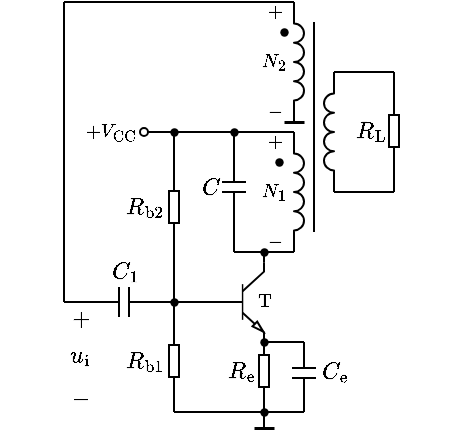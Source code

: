 <mxfile version="20.7.4" type="device"><diagram id="LxgpGTEpM2uw6Em7y6WH" name="第 1 页"><mxGraphModel dx="383" dy="323" grid="1" gridSize="5" guides="1" tooltips="1" connect="1" arrows="1" fold="1" page="1" pageScale="1" pageWidth="827" pageHeight="1169" math="1" shadow="0"><root><mxCell id="0"/><mxCell id="1" parent="0"/><mxCell id="xhZ3Qp5s_fJm1hB33Sz4-14" value="" style="endArrow=none;html=1;rounded=0;fontSize=10;startSize=4;endSize=4;exitX=0;exitY=0.5;exitDx=0;exitDy=0;exitPerimeter=0;entryX=0;entryY=0.5;entryDx=0;entryDy=0;entryPerimeter=0;" parent="1" target="xhZ3Qp5s_fJm1hB33Sz4-35" edge="1"><mxGeometry width="50" height="50" relative="1" as="geometry"><mxPoint x="162" y="160" as="sourcePoint"/><mxPoint x="192" y="160" as="targetPoint"/></mxGeometry></mxCell><mxCell id="xhZ3Qp5s_fJm1hB33Sz4-19" value="$$R_{\mathrm{L}}$$" style="text;html=1;resizable=1;autosize=1;align=center;verticalAlign=middle;points=[];fillColor=none;strokeColor=none;rounded=0;fontSize=10;movable=1;rotatable=1;deletable=1;editable=1;connectable=0;allowArrows=0;" parent="1" vertex="1"><mxGeometry x="275" y="65" width="15" height="20" as="geometry"/></mxCell><mxCell id="xhZ3Qp5s_fJm1hB33Sz4-20" value="" style="endArrow=none;html=1;rounded=0;fontSize=10;startSize=4;endSize=4;entryX=1;entryY=0.5;entryDx=0;entryDy=0;entryPerimeter=0;" parent="1" target="xhZ3Qp5s_fJm1hB33Sz4-21" edge="1"><mxGeometry width="50" height="50" relative="1" as="geometry"><mxPoint x="295" y="45" as="sourcePoint"/><mxPoint x="492" y="12.5" as="targetPoint"/></mxGeometry></mxCell><mxCell id="xhZ3Qp5s_fJm1hB33Sz4-21" value="" style="pointerEvents=1;verticalLabelPosition=bottom;shadow=0;dashed=0;align=center;html=1;verticalAlign=top;shape=mxgraph.electrical.resistors.resistor_1;fontSize=10;direction=north;allowArrows=0;" parent="1" vertex="1"><mxGeometry x="292.5" y="62" width="5" height="25" as="geometry"/></mxCell><mxCell id="xhZ3Qp5s_fJm1hB33Sz4-22" value="" style="endArrow=none;html=1;rounded=0;fontSize=10;startSize=4;endSize=4;entryX=1;entryY=0;entryDx=0;entryDy=0;entryPerimeter=0;" parent="1" target="xhZ3Qp5s_fJm1hB33Sz4-35" edge="1"><mxGeometry width="50" height="50" relative="1" as="geometry"><mxPoint x="230" y="135" as="sourcePoint"/><mxPoint x="230" y="123" as="targetPoint"/></mxGeometry></mxCell><mxCell id="xhZ3Qp5s_fJm1hB33Sz4-35" value="" style="verticalLabelPosition=bottom;shadow=0;dashed=0;align=center;html=1;verticalAlign=top;shape=mxgraph.electrical.transistors.npn_transistor_5;fontSize=8;strokeWidth=1;sketch=0;" parent="1" vertex="1"><mxGeometry x="205" y="140" width="25" height="40" as="geometry"/></mxCell><mxCell id="xhZ3Qp5s_fJm1hB33Sz4-36" value="" style="endArrow=none;html=1;rounded=0;fontSize=8;strokeWidth=1;startArrow=none;startFill=0;endFill=0;startSize=4;endSize=4;" parent="1" edge="1"><mxGeometry width="50" height="50" relative="1" as="geometry"><mxPoint x="185" y="215" as="sourcePoint"/><mxPoint x="250" y="215" as="targetPoint"/></mxGeometry></mxCell><mxCell id="xhZ3Qp5s_fJm1hB33Sz4-37" value="" style="endArrow=none;html=1;rounded=0;fontSize=8;strokeWidth=1;exitX=1;exitY=1;exitDx=0;exitDy=0;exitPerimeter=0;entryX=1;entryY=0.5;entryDx=0;entryDy=0;entryPerimeter=0;" parent="1" source="xhZ3Qp5s_fJm1hB33Sz4-35" edge="1" target="AkQqUgtyi2WXm6OcA3mG-7"><mxGeometry width="50" height="50" relative="1" as="geometry"><mxPoint x="280" y="190" as="sourcePoint"/><mxPoint x="245" y="180" as="targetPoint"/></mxGeometry></mxCell><mxCell id="xhZ3Qp5s_fJm1hB33Sz4-38" value="" style="endArrow=none;html=1;rounded=0;fontSize=8;strokeWidth=1;" parent="1" edge="1"><mxGeometry width="50" height="50" relative="1" as="geometry"><mxPoint x="230" y="223" as="sourcePoint"/><mxPoint x="230" y="215" as="targetPoint"/></mxGeometry></mxCell><mxCell id="xhZ3Qp5s_fJm1hB33Sz4-39" value="" style="endArrow=none;html=1;rounded=0;fontSize=8;strokeWidth=1.5;" parent="1" edge="1"><mxGeometry width="50" height="50" relative="1" as="geometry"><mxPoint x="225" y="223" as="sourcePoint"/><mxPoint x="235" y="223" as="targetPoint"/></mxGeometry></mxCell><mxCell id="xhZ3Qp5s_fJm1hB33Sz4-41" value="" style="endArrow=none;html=1;rounded=0;fontSize=6;strokeWidth=1;startArrow=none;startFill=0;endFill=0;startSize=4;endSize=4;" parent="1" edge="1"><mxGeometry width="50" height="50" relative="1" as="geometry"><mxPoint x="215" y="135" as="sourcePoint"/><mxPoint x="245" y="135" as="targetPoint"/></mxGeometry></mxCell><mxCell id="xhZ3Qp5s_fJm1hB33Sz4-42" value="" style="shape=waypoint;sketch=0;fillStyle=solid;size=6;pointerEvents=1;points=[];fillColor=none;resizable=1;rotatable=1;perimeter=centerPerimeter;snapToPoint=1;shadow=0;fontSize=4;strokeWidth=0.1;movable=1;deletable=1;editable=1;connectable=0;allowArrows=0;" parent="1" vertex="1"><mxGeometry x="225" y="130" width="10" height="10" as="geometry"/></mxCell><mxCell id="xhZ3Qp5s_fJm1hB33Sz4-44" value="" style="endArrow=oval;html=1;rounded=0;fontSize=6;startSize=4;endSize=4;strokeWidth=1;endFill=0;" parent="1" edge="1"><mxGeometry width="50" height="50" relative="1" as="geometry"><mxPoint x="245" y="75" as="sourcePoint"/><mxPoint x="170" y="75" as="targetPoint"/></mxGeometry></mxCell><mxCell id="xhZ3Qp5s_fJm1hB33Sz4-54" value="$$+V_{\mathrm{CC}}$$" style="text;html=1;align=center;verticalAlign=middle;resizable=1;points=[];autosize=1;strokeColor=none;fillColor=none;fontSize=8;movable=1;rotatable=1;deletable=1;editable=1;connectable=0;allowArrows=0;" parent="1" vertex="1"><mxGeometry x="135" y="65" width="35" height="20" as="geometry"/></mxCell><mxCell id="xhZ3Qp5s_fJm1hB33Sz4-55" value="$$\mathrm{T}$$" style="text;html=1;align=center;verticalAlign=middle;resizable=1;points=[];autosize=1;strokeColor=none;fillColor=none;fontSize=8;movable=1;rotatable=1;deletable=1;editable=1;connectable=1;" parent="1" vertex="1"><mxGeometry x="220" y="150" width="20" height="20" as="geometry"/></mxCell><mxCell id="xhZ3Qp5s_fJm1hB33Sz4-61" value="" style="endArrow=none;html=1;rounded=0;fontSize=8;startSize=4;endSize=4;strokeWidth=1;entryX=0;entryY=0.5;entryDx=0;entryDy=0;entryPerimeter=0;" parent="1" target="xhZ3Qp5s_fJm1hB33Sz4-64" edge="1"><mxGeometry width="50" height="50" relative="1" as="geometry"><mxPoint x="185" y="160" as="sourcePoint"/><mxPoint x="185" y="135" as="targetPoint"/></mxGeometry></mxCell><mxCell id="xhZ3Qp5s_fJm1hB33Sz4-62" value="" style="shape=waypoint;sketch=0;fillStyle=solid;size=6;pointerEvents=1;points=[];fillColor=none;resizable=1;rotatable=1;perimeter=centerPerimeter;snapToPoint=1;shadow=0;fontSize=6;strokeWidth=0.1;movable=1;deletable=1;editable=1;connectable=0;allowArrows=0;" parent="1" vertex="1"><mxGeometry x="180" y="155" width="10" height="10" as="geometry"/></mxCell><mxCell id="xhZ3Qp5s_fJm1hB33Sz4-63" value="$$R_{\mathrm{b}2}$$" style="text;html=1;resizable=1;autosize=1;align=center;verticalAlign=middle;points=[];fillColor=none;strokeColor=none;rounded=0;fontSize=10;movable=1;rotatable=1;deletable=1;editable=1;connectable=0;allowArrows=0;" parent="1" vertex="1"><mxGeometry x="160" y="105" width="20" height="15" as="geometry"/></mxCell><mxCell id="xhZ3Qp5s_fJm1hB33Sz4-64" value="" style="pointerEvents=1;verticalLabelPosition=bottom;shadow=0;dashed=0;align=center;html=1;verticalAlign=top;shape=mxgraph.electrical.resistors.resistor_1;fontSize=10;direction=north;allowArrows=0;" parent="1" vertex="1"><mxGeometry x="182.5" y="100" width="5" height="25" as="geometry"/></mxCell><mxCell id="xhZ3Qp5s_fJm1hB33Sz4-65" value="" style="endArrow=none;html=1;rounded=0;fontSize=8;startSize=4;endSize=4;strokeWidth=1;exitX=1;exitY=0.5;exitDx=0;exitDy=0;exitPerimeter=0;" parent="1" source="xhZ3Qp5s_fJm1hB33Sz4-64" edge="1"><mxGeometry width="50" height="50" relative="1" as="geometry"><mxPoint x="220" y="105" as="sourcePoint"/><mxPoint x="185" y="75" as="targetPoint"/></mxGeometry></mxCell><mxCell id="AkQqUgtyi2WXm6OcA3mG-1" value="$$R_{\mathrm{b}1}$$" style="text;html=1;resizable=1;autosize=1;align=center;verticalAlign=middle;points=[];fillColor=none;strokeColor=none;rounded=0;fontSize=10;movable=1;rotatable=1;deletable=1;editable=1;connectable=0;allowArrows=0;" vertex="1" parent="1"><mxGeometry x="160" y="180" width="20" height="20" as="geometry"/></mxCell><mxCell id="AkQqUgtyi2WXm6OcA3mG-2" value="" style="pointerEvents=1;verticalLabelPosition=bottom;shadow=0;dashed=0;align=center;html=1;verticalAlign=top;shape=mxgraph.electrical.resistors.resistor_1;fontSize=10;direction=north;allowArrows=0;" vertex="1" parent="1"><mxGeometry x="182.5" y="177" width="5" height="25" as="geometry"/></mxCell><mxCell id="AkQqUgtyi2WXm6OcA3mG-3" value="" style="endArrow=none;html=1;rounded=0;exitX=1;exitY=0.5;exitDx=0;exitDy=0;exitPerimeter=0;" edge="1" parent="1" source="AkQqUgtyi2WXm6OcA3mG-2"><mxGeometry width="50" height="50" relative="1" as="geometry"><mxPoint x="155" y="255" as="sourcePoint"/><mxPoint x="185" y="160" as="targetPoint"/></mxGeometry></mxCell><mxCell id="AkQqUgtyi2WXm6OcA3mG-5" value="" style="endArrow=none;html=1;rounded=0;entryX=0;entryY=0.5;entryDx=0;entryDy=0;entryPerimeter=0;" edge="1" parent="1" target="AkQqUgtyi2WXm6OcA3mG-2"><mxGeometry width="50" height="50" relative="1" as="geometry"><mxPoint x="185" y="215" as="sourcePoint"/><mxPoint x="210" y="215" as="targetPoint"/></mxGeometry></mxCell><mxCell id="AkQqUgtyi2WXm6OcA3mG-6" value="$$R_{\mathrm{e}}$$" style="text;html=1;resizable=1;autosize=1;align=center;verticalAlign=middle;points=[];fillColor=none;strokeColor=none;rounded=0;fontSize=10;movable=1;rotatable=1;deletable=1;editable=1;connectable=0;allowArrows=0;" vertex="1" parent="1"><mxGeometry x="210" y="185" width="15" height="20" as="geometry"/></mxCell><mxCell id="AkQqUgtyi2WXm6OcA3mG-7" value="" style="pointerEvents=1;verticalLabelPosition=bottom;shadow=0;dashed=0;align=center;html=1;verticalAlign=top;shape=mxgraph.electrical.resistors.resistor_1;fontSize=10;direction=north;allowArrows=0;" vertex="1" parent="1"><mxGeometry x="227.5" y="182" width="5" height="25" as="geometry"/></mxCell><mxCell id="AkQqUgtyi2WXm6OcA3mG-8" value="" style="endArrow=none;html=1;rounded=0;entryX=0;entryY=0.5;entryDx=0;entryDy=0;entryPerimeter=0;" edge="1" parent="1" target="AkQqUgtyi2WXm6OcA3mG-7"><mxGeometry width="50" height="50" relative="1" as="geometry"><mxPoint x="230" y="215" as="sourcePoint"/><mxPoint x="230" y="235" as="targetPoint"/></mxGeometry></mxCell><mxCell id="AkQqUgtyi2WXm6OcA3mG-10" value="" style="endArrow=none;html=1;rounded=0;" edge="1" parent="1"><mxGeometry width="50" height="50" relative="1" as="geometry"><mxPoint x="250" y="215" as="sourcePoint"/><mxPoint x="250" y="198" as="targetPoint"/></mxGeometry></mxCell><mxCell id="AkQqUgtyi2WXm6OcA3mG-11" value="" style="endArrow=none;html=1;rounded=0;" edge="1" parent="1"><mxGeometry width="50" height="50" relative="1" as="geometry"><mxPoint x="244" y="198" as="sourcePoint"/><mxPoint x="256" y="198" as="targetPoint"/></mxGeometry></mxCell><mxCell id="AkQqUgtyi2WXm6OcA3mG-12" value="" style="endArrow=none;html=1;rounded=0;" edge="1" parent="1"><mxGeometry width="50" height="50" relative="1" as="geometry"><mxPoint x="244" y="193" as="sourcePoint"/><mxPoint x="256" y="193" as="targetPoint"/></mxGeometry></mxCell><mxCell id="AkQqUgtyi2WXm6OcA3mG-13" value="" style="endArrow=none;html=1;rounded=0;" edge="1" parent="1"><mxGeometry width="50" height="50" relative="1" as="geometry"><mxPoint x="250" y="193" as="sourcePoint"/><mxPoint x="250" y="180" as="targetPoint"/></mxGeometry></mxCell><mxCell id="AkQqUgtyi2WXm6OcA3mG-14" value="" style="endArrow=none;html=1;rounded=0;" edge="1" parent="1"><mxGeometry width="50" height="50" relative="1" as="geometry"><mxPoint x="230" y="180" as="sourcePoint"/><mxPoint x="250" y="180" as="targetPoint"/></mxGeometry></mxCell><mxCell id="AkQqUgtyi2WXm6OcA3mG-15" value="$$C_{\mathrm{e}}$$" style="text;html=1;resizable=1;autosize=1;align=center;verticalAlign=middle;points=[];fillColor=none;strokeColor=none;rounded=0;fontSize=10;movable=1;rotatable=1;deletable=1;editable=1;connectable=0;allowArrows=0;" vertex="1" parent="1"><mxGeometry x="255" y="185" width="20" height="19" as="geometry"/></mxCell><mxCell id="AkQqUgtyi2WXm6OcA3mG-33" value="" style="pointerEvents=1;verticalLabelPosition=bottom;shadow=0;dashed=0;align=center;html=1;verticalAlign=top;shape=mxgraph.electrical.inductors.inductor_3;direction=south;deletable=1;fixDash=0;snapToPoint=0;comic=0;sketch=0;strokeWidth=1;allowArrows=0;connectable=0;" vertex="1" parent="1"><mxGeometry x="245" y="75" width="5" height="60" as="geometry"/></mxCell><mxCell id="AkQqUgtyi2WXm6OcA3mG-38" value="" style="shape=waypoint;sketch=0;fillStyle=solid;size=6;pointerEvents=1;points=[];fillColor=none;resizable=1;rotatable=1;perimeter=centerPerimeter;snapToPoint=1;shadow=0;fontSize=4;strokeWidth=0.1;movable=1;deletable=1;editable=1;connectable=0;allowArrows=0;" vertex="1" parent="1"><mxGeometry x="225" y="175" width="10" height="10" as="geometry"/></mxCell><mxCell id="AkQqUgtyi2WXm6OcA3mG-39" value="" style="shape=waypoint;sketch=0;fillStyle=solid;size=6;pointerEvents=1;points=[];fillColor=none;resizable=1;rotatable=1;perimeter=centerPerimeter;snapToPoint=1;shadow=0;fontSize=4;strokeWidth=0.1;movable=1;deletable=1;editable=1;connectable=0;allowArrows=0;" vertex="1" parent="1"><mxGeometry x="225" y="210" width="10" height="10" as="geometry"/></mxCell><mxCell id="AkQqUgtyi2WXm6OcA3mG-43" value="" style="pointerEvents=1;verticalLabelPosition=bottom;shadow=0;dashed=0;align=center;html=1;verticalAlign=top;shape=mxgraph.electrical.capacitors.capacitor_1;direction=west;connectable=0;recursiveResize=1;allowArrows=0;" vertex="1" parent="1"><mxGeometry x="135" y="152.5" width="50" height="15" as="geometry"/></mxCell><mxCell id="AkQqUgtyi2WXm6OcA3mG-44" value="" style="endArrow=none;html=1;rounded=0;fontSize=4;" edge="1" parent="1"><mxGeometry width="50" height="50" relative="1" as="geometry"><mxPoint x="130" y="160" as="sourcePoint"/><mxPoint x="135" y="160" as="targetPoint"/></mxGeometry></mxCell><mxCell id="AkQqUgtyi2WXm6OcA3mG-47" value="$$u_\mathrm{i}$$" style="text;html=1;align=center;verticalAlign=middle;resizable=1;points=[];autosize=1;strokeColor=none;fillColor=none;fontSize=10;movable=1;rotatable=1;deletable=1;editable=1;connectable=0;" vertex="1" parent="1"><mxGeometry x="130" y="177" width="15" height="20" as="geometry"/></mxCell><mxCell id="AkQqUgtyi2WXm6OcA3mG-48" value="$$+$$" style="text;html=1;align=center;verticalAlign=middle;resizable=1;points=[];autosize=1;strokeColor=none;fillColor=none;fontSize=10;movable=1;rotatable=1;deletable=1;editable=1;connectable=0;" vertex="1" parent="1"><mxGeometry x="130" y="160" width="15" height="15" as="geometry"/></mxCell><mxCell id="AkQqUgtyi2WXm6OcA3mG-49" value="$$-$$" style="text;html=1;align=center;verticalAlign=middle;resizable=1;points=[];autosize=1;strokeColor=none;fillColor=none;fontSize=10;movable=1;rotatable=1;deletable=1;editable=1;connectable=0;" vertex="1" parent="1"><mxGeometry x="130" y="200" width="15" height="15" as="geometry"/></mxCell><mxCell id="AkQqUgtyi2WXm6OcA3mG-50" value="$$C_{1}$$" style="text;html=1;resizable=1;autosize=1;align=center;verticalAlign=middle;points=[];fillColor=none;strokeColor=none;rounded=0;fontSize=10;movable=1;rotatable=1;deletable=1;editable=1;connectable=0;allowArrows=0;" vertex="1" parent="1"><mxGeometry x="150" y="135" width="20" height="20" as="geometry"/></mxCell><mxCell id="AkQqUgtyi2WXm6OcA3mG-52" value="" style="shape=waypoint;sketch=0;fillStyle=solid;size=6;pointerEvents=1;points=[];fillColor=none;resizable=1;rotatable=1;perimeter=centerPerimeter;snapToPoint=1;shadow=0;fontSize=4;strokeWidth=0.1;movable=1;deletable=1;editable=1;connectable=0;allowArrows=0;" vertex="1" parent="1"><mxGeometry x="180" y="70" width="10" height="10" as="geometry"/></mxCell><mxCell id="AkQqUgtyi2WXm6OcA3mG-53" value="" style="endArrow=none;html=1;fontFamily=Helvetica;fontSize=11;fontColor=default;align=center;strokeColor=default;" edge="1" parent="1"><mxGeometry width="50" height="50" relative="1" as="geometry"><mxPoint x="209" y="105" as="sourcePoint"/><mxPoint x="221" y="105" as="targetPoint"/></mxGeometry></mxCell><mxCell id="AkQqUgtyi2WXm6OcA3mG-54" value="" style="endArrow=none;html=1;rounded=0;" edge="1" parent="1"><mxGeometry width="50" height="50" relative="1" as="geometry"><mxPoint x="209" y="100" as="sourcePoint"/><mxPoint x="221" y="100" as="targetPoint"/></mxGeometry></mxCell><mxCell id="AkQqUgtyi2WXm6OcA3mG-55" value="" style="endArrow=none;html=1;rounded=0;" edge="1" parent="1"><mxGeometry width="50" height="50" relative="1" as="geometry"><mxPoint x="215" y="100" as="sourcePoint"/><mxPoint x="215" y="75" as="targetPoint"/></mxGeometry></mxCell><mxCell id="AkQqUgtyi2WXm6OcA3mG-56" value="$$C$$" style="text;html=1;resizable=1;autosize=1;align=center;verticalAlign=middle;points=[];fillColor=none;strokeColor=none;rounded=0;fontSize=10;movable=1;rotatable=1;deletable=1;editable=1;connectable=0;allowArrows=0;" vertex="1" parent="1"><mxGeometry x="195" y="95" width="15" height="15" as="geometry"/></mxCell><mxCell id="AkQqUgtyi2WXm6OcA3mG-57" value="" style="endArrow=none;html=1;rounded=0;fontSize=10;" edge="1" parent="1"><mxGeometry width="50" height="50" relative="1" as="geometry"><mxPoint x="215" y="135" as="sourcePoint"/><mxPoint x="215" y="105" as="targetPoint"/></mxGeometry></mxCell><mxCell id="AkQqUgtyi2WXm6OcA3mG-58" value="" style="endArrow=none;html=1;rounded=0;fontSize=10;" edge="1" parent="1"><mxGeometry width="50" height="50" relative="1" as="geometry"><mxPoint x="130" y="10" as="sourcePoint"/><mxPoint x="245" y="10" as="targetPoint"/></mxGeometry></mxCell><mxCell id="AkQqUgtyi2WXm6OcA3mG-59" value="" style="endArrow=none;html=1;rounded=0;fontSize=10;" edge="1" parent="1"><mxGeometry width="50" height="50" relative="1" as="geometry"><mxPoint x="255" y="125" as="sourcePoint"/><mxPoint x="255" y="20" as="targetPoint"/></mxGeometry></mxCell><mxCell id="AkQqUgtyi2WXm6OcA3mG-60" value="" style="pointerEvents=1;verticalLabelPosition=bottom;shadow=0;dashed=0;align=center;html=1;verticalAlign=top;shape=mxgraph.electrical.inductors.inductor_3;direction=north;deletable=1;fixDash=0;snapToPoint=0;comic=0;sketch=0;strokeWidth=1;allowArrows=0;connectable=0;" vertex="1" parent="1"><mxGeometry x="260" y="45" width="5" height="60" as="geometry"/></mxCell><mxCell id="AkQqUgtyi2WXm6OcA3mG-61" value="" style="endArrow=none;html=1;rounded=0;fontSize=10;" edge="1" parent="1"><mxGeometry width="50" height="50" relative="1" as="geometry"><mxPoint x="265" y="45" as="sourcePoint"/><mxPoint x="295" y="45" as="targetPoint"/></mxGeometry></mxCell><mxCell id="AkQqUgtyi2WXm6OcA3mG-63" value="" style="endArrow=none;html=1;rounded=0;fontSize=10;" edge="1" parent="1"><mxGeometry width="50" height="50" relative="1" as="geometry"><mxPoint x="265" y="105" as="sourcePoint"/><mxPoint x="295" y="105" as="targetPoint"/></mxGeometry></mxCell><mxCell id="AkQqUgtyi2WXm6OcA3mG-64" value="" style="endArrow=none;html=1;rounded=0;fontSize=10;entryX=0;entryY=0.5;entryDx=0;entryDy=0;entryPerimeter=0;" edge="1" parent="1" target="xhZ3Qp5s_fJm1hB33Sz4-21"><mxGeometry width="50" height="50" relative="1" as="geometry"><mxPoint x="295" y="105" as="sourcePoint"/><mxPoint x="345" y="80" as="targetPoint"/></mxGeometry></mxCell><mxCell id="AkQqUgtyi2WXm6OcA3mG-65" value="$$N_2$$" style="text;html=1;resizable=1;autosize=1;align=center;verticalAlign=middle;points=[];fillColor=none;strokeColor=none;rounded=0;fontSize=8;movable=1;rotatable=1;deletable=1;editable=1;connectable=0;allowArrows=0;" vertex="1" parent="1"><mxGeometry x="225" y="30" width="20" height="20" as="geometry"/></mxCell><mxCell id="AkQqUgtyi2WXm6OcA3mG-66" value="$$N_1$$" style="text;html=1;resizable=1;autosize=1;align=center;verticalAlign=middle;points=[];fillColor=none;strokeColor=none;rounded=0;fontSize=8;movable=1;rotatable=1;deletable=1;editable=1;connectable=0;allowArrows=0;" vertex="1" parent="1"><mxGeometry x="225" y="95" width="20" height="20" as="geometry"/></mxCell><mxCell id="AkQqUgtyi2WXm6OcA3mG-68" value="$$+$$" style="text;html=1;align=center;verticalAlign=middle;resizable=1;points=[];autosize=1;strokeColor=none;fillColor=none;fontSize=8;movable=1;rotatable=1;deletable=1;editable=1;connectable=0;" vertex="1" parent="1"><mxGeometry x="230" y="10" width="10" height="10" as="geometry"/></mxCell><mxCell id="AkQqUgtyi2WXm6OcA3mG-69" value="$$-$$" style="text;html=1;align=center;verticalAlign=middle;resizable=1;points=[];autosize=1;strokeColor=none;fillColor=none;fontSize=8;movable=1;rotatable=1;deletable=1;editable=1;connectable=0;" vertex="1" parent="1"><mxGeometry x="230" y="60" width="10" height="10" as="geometry"/></mxCell><mxCell id="AkQqUgtyi2WXm6OcA3mG-70" value="$$-$$" style="text;html=1;align=center;verticalAlign=middle;resizable=1;points=[];autosize=1;strokeColor=none;fillColor=none;fontSize=8;movable=1;rotatable=1;deletable=1;editable=1;connectable=0;" vertex="1" parent="1"><mxGeometry x="230" y="125" width="10" height="10" as="geometry"/></mxCell><mxCell id="AkQqUgtyi2WXm6OcA3mG-71" value="$$+$$" style="text;html=1;align=center;verticalAlign=middle;resizable=1;points=[];autosize=1;strokeColor=none;fillColor=none;fontSize=8;movable=1;rotatable=1;deletable=1;editable=1;connectable=0;" vertex="1" parent="1"><mxGeometry x="230" y="75" width="10" height="10" as="geometry"/></mxCell><mxCell id="AkQqUgtyi2WXm6OcA3mG-72" value="" style="endArrow=none;html=1;rounded=0;fontSize=8;" edge="1" parent="1"><mxGeometry width="50" height="50" relative="1" as="geometry"><mxPoint x="130" y="160" as="sourcePoint"/><mxPoint x="130" y="10" as="targetPoint"/></mxGeometry></mxCell><mxCell id="AkQqUgtyi2WXm6OcA3mG-73" value="" style="pointerEvents=1;verticalLabelPosition=bottom;shadow=0;dashed=0;align=center;html=1;verticalAlign=top;shape=mxgraph.electrical.inductors.inductor_3;direction=south;deletable=1;fixDash=0;snapToPoint=0;comic=0;sketch=0;strokeWidth=1;allowArrows=0;connectable=0;" vertex="1" parent="1"><mxGeometry x="245" y="10" width="5" height="60" as="geometry"/></mxCell><mxCell id="AkQqUgtyi2WXm6OcA3mG-74" value="" style="endArrow=none;html=1;rounded=0;fontSize=8;strokeWidth=1.5;" edge="1" parent="1"><mxGeometry width="50" height="50" relative="1" as="geometry"><mxPoint x="240" y="70" as="sourcePoint"/><mxPoint x="250" y="70" as="targetPoint"/></mxGeometry></mxCell><mxCell id="AkQqUgtyi2WXm6OcA3mG-75" value="" style="shape=waypoint;sketch=0;fillStyle=solid;size=6;pointerEvents=1;points=[];fillColor=none;resizable=1;rotatable=1;perimeter=centerPerimeter;snapToPoint=1;shadow=0;fontSize=4;strokeWidth=0.1;movable=1;deletable=1;editable=1;connectable=0;allowArrows=0;" vertex="1" parent="1"><mxGeometry x="235" y="20" width="10" height="10" as="geometry"/></mxCell><mxCell id="AkQqUgtyi2WXm6OcA3mG-76" value="" style="shape=waypoint;sketch=0;fillStyle=solid;size=6;pointerEvents=1;points=[];fillColor=none;resizable=1;rotatable=1;perimeter=centerPerimeter;snapToPoint=1;shadow=0;fontSize=4;strokeWidth=0.1;movable=1;deletable=1;editable=1;connectable=0;allowArrows=0;" vertex="1" parent="1"><mxGeometry x="232.5" y="85" width="10" height="10" as="geometry"/></mxCell><mxCell id="AkQqUgtyi2WXm6OcA3mG-77" value="" style="shape=waypoint;sketch=0;fillStyle=solid;size=6;pointerEvents=1;points=[];fillColor=none;resizable=1;rotatable=1;perimeter=centerPerimeter;snapToPoint=1;shadow=0;fontSize=4;strokeWidth=0.1;movable=1;deletable=1;editable=1;connectable=0;allowArrows=0;" vertex="1" parent="1"><mxGeometry x="210" y="70" width="10" height="10" as="geometry"/></mxCell></root></mxGraphModel></diagram></mxfile>